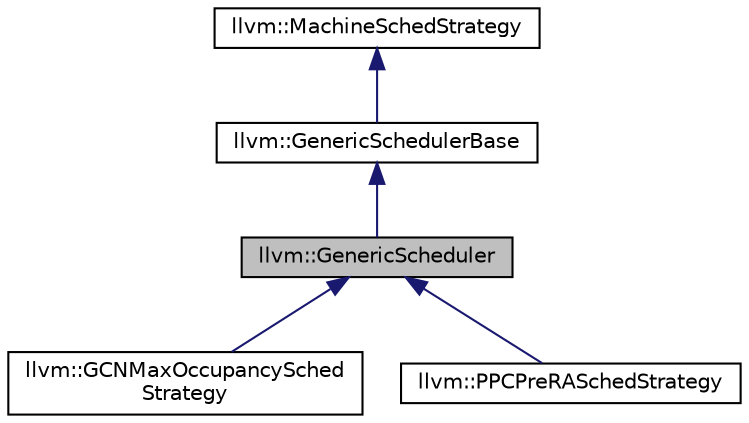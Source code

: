 digraph "llvm::GenericScheduler"
{
 // LATEX_PDF_SIZE
  bgcolor="transparent";
  edge [fontname="Helvetica",fontsize="10",labelfontname="Helvetica",labelfontsize="10"];
  node [fontname="Helvetica",fontsize="10",shape="box"];
  Node1 [label="llvm::GenericScheduler",height=0.2,width=0.4,color="black", fillcolor="grey75", style="filled", fontcolor="black",tooltip="GenericScheduler shrinks the unscheduled zone using heuristics to balance the schedule."];
  Node2 -> Node1 [dir="back",color="midnightblue",fontsize="10",style="solid",fontname="Helvetica"];
  Node2 [label="llvm::GenericSchedulerBase",height=0.2,width=0.4,color="black",URL="$classllvm_1_1GenericSchedulerBase.html",tooltip="Base class for GenericScheduler."];
  Node3 -> Node2 [dir="back",color="midnightblue",fontsize="10",style="solid",fontname="Helvetica"];
  Node3 [label="llvm::MachineSchedStrategy",height=0.2,width=0.4,color="black",URL="$classllvm_1_1MachineSchedStrategy.html",tooltip="MachineSchedStrategy - Interface to the scheduling algorithm used by ScheduleDAGMI."];
  Node1 -> Node4 [dir="back",color="midnightblue",fontsize="10",style="solid",fontname="Helvetica"];
  Node4 [label="llvm::GCNMaxOccupancySched\lStrategy",height=0.2,width=0.4,color="black",URL="$classllvm_1_1GCNMaxOccupancySchedStrategy.html",tooltip="This is a minimal scheduler strategy."];
  Node1 -> Node5 [dir="back",color="midnightblue",fontsize="10",style="solid",fontname="Helvetica"];
  Node5 [label="llvm::PPCPreRASchedStrategy",height=0.2,width=0.4,color="black",URL="$classllvm_1_1PPCPreRASchedStrategy.html",tooltip="A MachineSchedStrategy implementation for PowerPC pre RA scheduling."];
}
